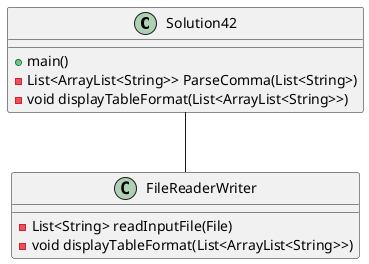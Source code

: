 @startuml
class Solution42 {
    + main()
    - List<ArrayList<String>> ParseComma(List<String>)
    - void displayTableFormat(List<ArrayList<String>>)
        ' display to screen

}

class FileReaderWriter {
    - List<String> readInputFile(File)
    - void displayTableFormat(List<ArrayList<String>>)
        ' display to output.txt
}

Solution42 -- FileReaderWriter
@enduml